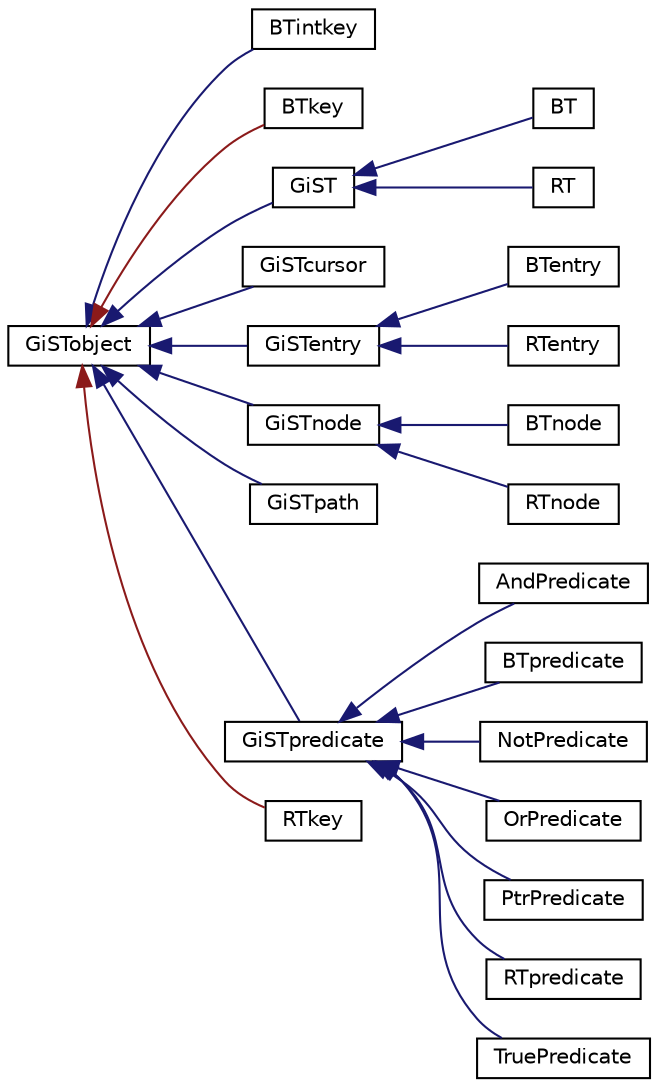 digraph "Graphical Class Hierarchy"
{
 // INTERACTIVE_SVG=YES
 // LATEX_PDF_SIZE
  edge [fontname="Helvetica",fontsize="10",labelfontname="Helvetica",labelfontsize="10"];
  node [fontname="Helvetica",fontsize="10",shape=record];
  rankdir="LR";
  Node0 [label="GiSTobject",height=0.2,width=0.4,color="black", fillcolor="white", style="filled",URL="$classGiSTobject.html",tooltip=" "];
  Node0 -> Node1 [dir="back",color="midnightblue",fontsize="10",style="solid",fontname="Helvetica"];
  Node1 [label="BTintkey",height=0.2,width=0.4,color="black", fillcolor="white", style="filled",URL="$classBTintkey.html",tooltip=" "];
  Node0 -> Node2 [dir="back",color="firebrick4",fontsize="10",style="solid",fontname="Helvetica"];
  Node2 [label="BTkey",height=0.2,width=0.4,color="black", fillcolor="white", style="filled",URL="$classBTkey.html",tooltip=" "];
  Node0 -> Node3 [dir="back",color="midnightblue",fontsize="10",style="solid",fontname="Helvetica"];
  Node3 [label="GiST",height=0.2,width=0.4,color="black", fillcolor="white", style="filled",URL="$classGiST.html",tooltip=" "];
  Node3 -> Node4 [dir="back",color="midnightblue",fontsize="10",style="solid",fontname="Helvetica"];
  Node4 [label="BT",height=0.2,width=0.4,color="black", fillcolor="white", style="filled",URL="$classBT.html",tooltip=" "];
  Node3 -> Node5 [dir="back",color="midnightblue",fontsize="10",style="solid",fontname="Helvetica"];
  Node5 [label="RT",height=0.2,width=0.4,color="black", fillcolor="white", style="filled",URL="$classRT.html",tooltip=" "];
  Node0 -> Node6 [dir="back",color="midnightblue",fontsize="10",style="solid",fontname="Helvetica"];
  Node6 [label="GiSTcursor",height=0.2,width=0.4,color="black", fillcolor="white", style="filled",URL="$classGiSTcursor.html",tooltip=" "];
  Node0 -> Node7 [dir="back",color="midnightblue",fontsize="10",style="solid",fontname="Helvetica"];
  Node7 [label="GiSTentry",height=0.2,width=0.4,color="black", fillcolor="white", style="filled",URL="$classGiSTentry.html",tooltip=" "];
  Node7 -> Node8 [dir="back",color="midnightblue",fontsize="10",style="solid",fontname="Helvetica"];
  Node8 [label="BTentry",height=0.2,width=0.4,color="black", fillcolor="white", style="filled",URL="$classBTentry.html",tooltip=" "];
  Node7 -> Node9 [dir="back",color="midnightblue",fontsize="10",style="solid",fontname="Helvetica"];
  Node9 [label="RTentry",height=0.2,width=0.4,color="black", fillcolor="white", style="filled",URL="$classRTentry.html",tooltip=" "];
  Node0 -> Node10 [dir="back",color="midnightblue",fontsize="10",style="solid",fontname="Helvetica"];
  Node10 [label="GiSTnode",height=0.2,width=0.4,color="black", fillcolor="white", style="filled",URL="$classGiSTnode.html",tooltip=" "];
  Node10 -> Node11 [dir="back",color="midnightblue",fontsize="10",style="solid",fontname="Helvetica"];
  Node11 [label="BTnode",height=0.2,width=0.4,color="black", fillcolor="white", style="filled",URL="$classBTnode.html",tooltip=" "];
  Node10 -> Node12 [dir="back",color="midnightblue",fontsize="10",style="solid",fontname="Helvetica"];
  Node12 [label="RTnode",height=0.2,width=0.4,color="black", fillcolor="white", style="filled",URL="$classRTnode.html",tooltip=" "];
  Node0 -> Node13 [dir="back",color="midnightblue",fontsize="10",style="solid",fontname="Helvetica"];
  Node13 [label="GiSTpath",height=0.2,width=0.4,color="black", fillcolor="white", style="filled",URL="$classGiSTpath.html",tooltip=" "];
  Node0 -> Node14 [dir="back",color="midnightblue",fontsize="10",style="solid",fontname="Helvetica"];
  Node14 [label="GiSTpredicate",height=0.2,width=0.4,color="black", fillcolor="white", style="filled",URL="$classGiSTpredicate.html",tooltip=" "];
  Node14 -> Node15 [dir="back",color="midnightblue",fontsize="10",style="solid",fontname="Helvetica"];
  Node15 [label="AndPredicate",height=0.2,width=0.4,color="black", fillcolor="white", style="filled",URL="$classAndPredicate.html",tooltip=" "];
  Node14 -> Node16 [dir="back",color="midnightblue",fontsize="10",style="solid",fontname="Helvetica"];
  Node16 [label="BTpredicate",height=0.2,width=0.4,color="black", fillcolor="white", style="filled",URL="$classBTpredicate.html",tooltip=" "];
  Node14 -> Node17 [dir="back",color="midnightblue",fontsize="10",style="solid",fontname="Helvetica"];
  Node17 [label="NotPredicate",height=0.2,width=0.4,color="black", fillcolor="white", style="filled",URL="$classNotPredicate.html",tooltip=" "];
  Node14 -> Node18 [dir="back",color="midnightblue",fontsize="10",style="solid",fontname="Helvetica"];
  Node18 [label="OrPredicate",height=0.2,width=0.4,color="black", fillcolor="white", style="filled",URL="$classOrPredicate.html",tooltip=" "];
  Node14 -> Node19 [dir="back",color="midnightblue",fontsize="10",style="solid",fontname="Helvetica"];
  Node19 [label="PtrPredicate",height=0.2,width=0.4,color="black", fillcolor="white", style="filled",URL="$classPtrPredicate.html",tooltip=" "];
  Node14 -> Node20 [dir="back",color="midnightblue",fontsize="10",style="solid",fontname="Helvetica"];
  Node20 [label="RTpredicate",height=0.2,width=0.4,color="black", fillcolor="white", style="filled",URL="$classRTpredicate.html",tooltip=" "];
  Node14 -> Node21 [dir="back",color="midnightblue",fontsize="10",style="solid",fontname="Helvetica"];
  Node21 [label="TruePredicate",height=0.2,width=0.4,color="black", fillcolor="white", style="filled",URL="$classTruePredicate.html",tooltip=" "];
  Node0 -> Node22 [dir="back",color="firebrick4",fontsize="10",style="solid",fontname="Helvetica"];
  Node22 [label="RTkey",height=0.2,width=0.4,color="black", fillcolor="white", style="filled",URL="$classRTkey.html",tooltip=" "];
}
